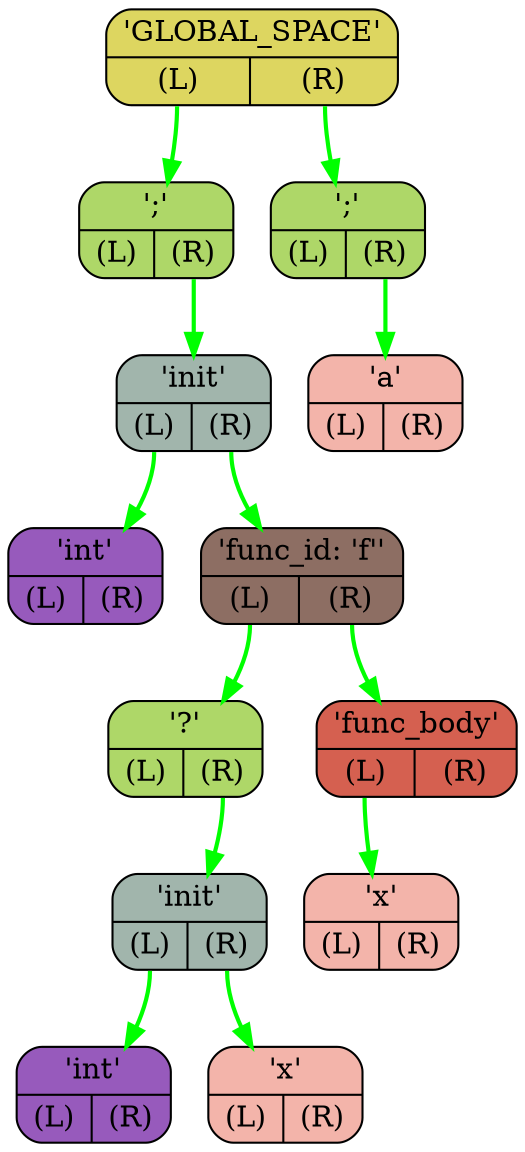 digraph G{
    rankdir=TB;
    NODE0x7ffcf3f8ed98[shape="Mrecord",color="black",fillcolor="#ddd660",style="filled",label="{'GLOBAL_SPACE' | {<L> (L) | <R> (R)}}"]
    NODE0x7ffcf3f8edc0[shape="Mrecord",color="black",fillcolor="#aed768",style="filled",label="{';' | {<L> (L) | <R> (R)}}"]
    NODE0x7ffcf3f8ede8[shape="Mrecord",color="black",fillcolor="#a1b5ac",style="filled",label="{'init' | {<L> (L) | <R> (R)}}"]
    NODE0x7ffcf3f8ee10[shape="Mrecord",color="black",fillcolor="#975abc",style="filled",label="{'int' | {<L> (L) | <R> (R)}}"]
    NODE0x7ffcf3f8ee38[shape="Mrecord",color="black",fillcolor="#8d6e63",style="filled",label="{'func_id: 'f'' | {<L> (L) | <R> (R)}}"]
    NODE0x7ffcf3f8ee60[shape="Mrecord",color="black",fillcolor="#aed768",style="filled",label="{'?' | {<L> (L) | <R> (R)}}"]
    NODE0x7ffcf3f8ee88[shape="Mrecord",color="black",fillcolor="#a1b5ac",style="filled",label="{'init' | {<L> (L) | <R> (R)}}"]
    NODE0x7ffcf3f8eeb0[shape="Mrecord",color="black",fillcolor="#975abc",style="filled",label="{'int' | {<L> (L) | <R> (R)}}"]
    NODE0x7ffcf3f8eed8[shape="Mrecord",color="black",fillcolor="#f3b4aa",style="filled",label="{'x' | {<L> (L) | <R> (R)}}"]
    NODE0x7ffcf3f8ef00[shape="Mrecord",color="black",fillcolor="#d56050",style="filled",label="{'func_body' | {<L> (L) | <R> (R)}}"]
    NODE0x7ffcf3f8ef28[shape="Mrecord",color="black",fillcolor="#f3b4aa",style="filled",label="{'x' | {<L> (L) | <R> (R)}}"]
    NODE0x7ffcf3f8ef50[shape="Mrecord",color="black",fillcolor="#aed768",style="filled",label="{';' | {<L> (L) | <R> (R)}}"]
    NODE0x7ffcf3f8ef78[shape="Mrecord",color="black",fillcolor="#f3b4aa",style="filled",label="{'a' | {<L> (L) | <R> (R)}}"]
    NODE0x7ffcf3f8ee88:L-> NODE0x7ffcf3f8eeb0 [color="#00FF00",penwidth=2,label=""]
    NODE0x7ffcf3f8ee88:R-> NODE0x7ffcf3f8eed8 [color="#00FF00",penwidth=2,label=""]
    NODE0x7ffcf3f8ee60:R-> NODE0x7ffcf3f8ee88 [color="#00FF00",penwidth=2,label=""]
    NODE0x7ffcf3f8ef00:L-> NODE0x7ffcf3f8ef28 [color="#00FF00",penwidth=2,label=""]
    NODE0x7ffcf3f8ee38:L-> NODE0x7ffcf3f8ee60 [color="#00FF00",penwidth=2,label=""]
    NODE0x7ffcf3f8ee38:R-> NODE0x7ffcf3f8ef00 [color="#00FF00",penwidth=2,label=""]
    NODE0x7ffcf3f8ede8:L-> NODE0x7ffcf3f8ee10 [color="#00FF00",penwidth=2,label=""]
    NODE0x7ffcf3f8ede8:R-> NODE0x7ffcf3f8ee38 [color="#00FF00",penwidth=2,label=""]
    NODE0x7ffcf3f8edc0:R-> NODE0x7ffcf3f8ede8 [color="#00FF00",penwidth=2,label=""]
    NODE0x7ffcf3f8ef50:R-> NODE0x7ffcf3f8ef78 [color="#00FF00",penwidth=2,label=""]
    NODE0x7ffcf3f8ed98:L-> NODE0x7ffcf3f8edc0 [color="#00FF00",penwidth=2,label=""]
    NODE0x7ffcf3f8ed98:R-> NODE0x7ffcf3f8ef50 [color="#00FF00",penwidth=2,label=""]
}